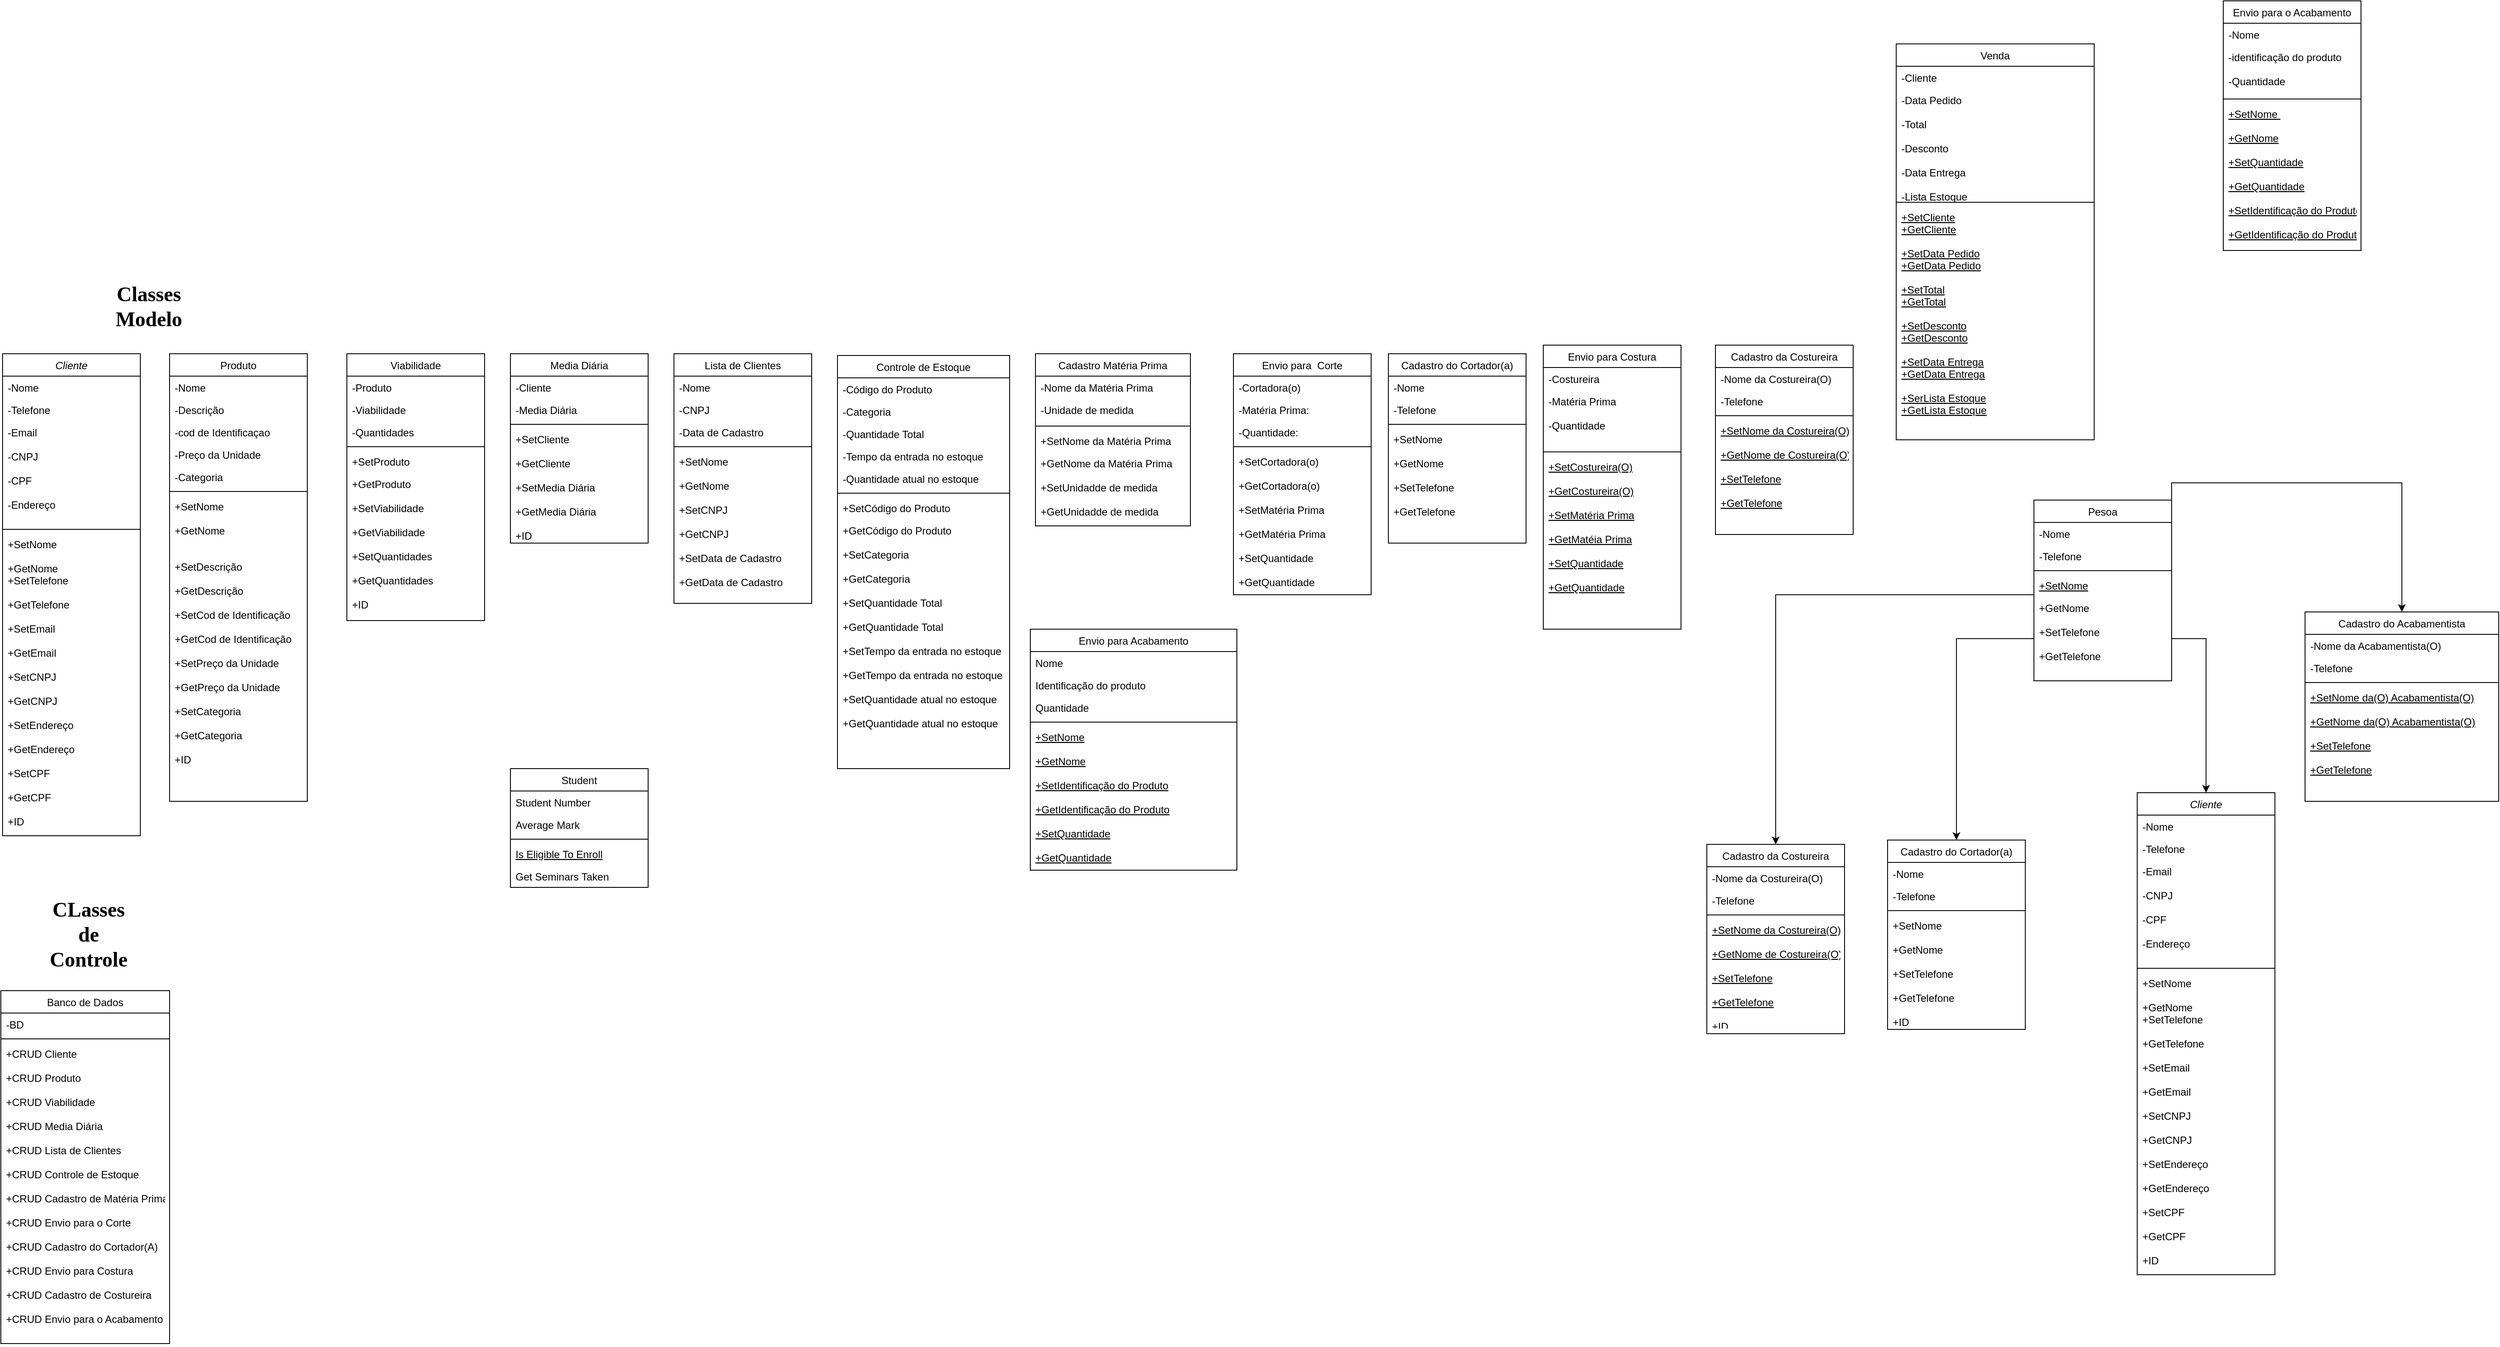 <mxfile version="24.7.3" type="device">
  <diagram id="C5RBs43oDa-KdzZeNtuy" name="Page-1">
    <mxGraphModel dx="1687" dy="2089" grid="1" gridSize="10" guides="1" tooltips="1" connect="1" arrows="1" fold="1" page="1" pageScale="1" pageWidth="827" pageHeight="1169" math="0" shadow="0">
      <root>
        <mxCell id="WIyWlLk6GJQsqaUBKTNV-0" />
        <mxCell id="WIyWlLk6GJQsqaUBKTNV-1" parent="WIyWlLk6GJQsqaUBKTNV-0" />
        <mxCell id="zkfFHV4jXpPFQw0GAbJ--0" value="Cliente" style="swimlane;fontStyle=2;align=center;verticalAlign=top;childLayout=stackLayout;horizontal=1;startSize=26;horizontalStack=0;resizeParent=1;resizeLast=0;collapsible=1;marginBottom=0;rounded=0;shadow=0;strokeWidth=1;" parent="WIyWlLk6GJQsqaUBKTNV-1" vertex="1">
          <mxGeometry x="220" y="120" width="160" height="560" as="geometry">
            <mxRectangle x="230" y="140" width="160" height="26" as="alternateBounds" />
          </mxGeometry>
        </mxCell>
        <mxCell id="zkfFHV4jXpPFQw0GAbJ--1" value="-Nome" style="text;align=left;verticalAlign=top;spacingLeft=4;spacingRight=4;overflow=hidden;rotatable=0;points=[[0,0.5],[1,0.5]];portConstraint=eastwest;" parent="zkfFHV4jXpPFQw0GAbJ--0" vertex="1">
          <mxGeometry y="26" width="160" height="26" as="geometry" />
        </mxCell>
        <mxCell id="zkfFHV4jXpPFQw0GAbJ--2" value="-Telefone" style="text;align=left;verticalAlign=top;spacingLeft=4;spacingRight=4;overflow=hidden;rotatable=0;points=[[0,0.5],[1,0.5]];portConstraint=eastwest;rounded=0;shadow=0;html=0;" parent="zkfFHV4jXpPFQw0GAbJ--0" vertex="1">
          <mxGeometry y="52" width="160" height="26" as="geometry" />
        </mxCell>
        <mxCell id="zkfFHV4jXpPFQw0GAbJ--3" value="-Email&#xa;&#xa;-CNPJ&#xa;&#xa;-CPF&#xa;&#xa;-Endereço&#xa;&#xa;" style="text;align=left;verticalAlign=top;spacingLeft=4;spacingRight=4;overflow=hidden;rotatable=0;points=[[0,0.5],[1,0.5]];portConstraint=eastwest;rounded=0;shadow=0;html=0;" parent="zkfFHV4jXpPFQw0GAbJ--0" vertex="1">
          <mxGeometry y="78" width="160" height="122" as="geometry" />
        </mxCell>
        <mxCell id="zkfFHV4jXpPFQw0GAbJ--4" value="" style="line;html=1;strokeWidth=1;align=left;verticalAlign=middle;spacingTop=-1;spacingLeft=3;spacingRight=3;rotatable=0;labelPosition=right;points=[];portConstraint=eastwest;" parent="zkfFHV4jXpPFQw0GAbJ--0" vertex="1">
          <mxGeometry y="200" width="160" height="8" as="geometry" />
        </mxCell>
        <mxCell id="zkfFHV4jXpPFQw0GAbJ--5" value="+SetNome&#xa;&#xa;+GetNome&#xa;+SetTelefone&#xa;&#xa;+GetTelefone&#xa;&#xa;+SetEmail&#xa;&#xa;+GetEmail&#xa;&#xa;+SetCNPJ&#xa;&#xa;+GetCNPJ&#xa;&#xa;+SetEndereço&#xa;&#xa;+GetEndereço&#xa;&#xa;+SetCPF&#xa;&#xa;+GetCPF&#xa;&#xa;+ID&#xa;&#xa;&#xa;&#xa;&#xa;&#xa;" style="text;align=left;verticalAlign=top;spacingLeft=4;spacingRight=4;overflow=hidden;rotatable=0;points=[[0,0.5],[1,0.5]];portConstraint=eastwest;" parent="zkfFHV4jXpPFQw0GAbJ--0" vertex="1">
          <mxGeometry y="208" width="160" height="352" as="geometry" />
        </mxCell>
        <mxCell id="zkfFHV4jXpPFQw0GAbJ--6" value="Venda" style="swimlane;fontStyle=0;align=center;verticalAlign=top;childLayout=stackLayout;horizontal=1;startSize=26;horizontalStack=0;resizeParent=1;resizeLast=0;collapsible=1;marginBottom=0;rounded=0;shadow=0;strokeWidth=1;" parent="WIyWlLk6GJQsqaUBKTNV-1" vertex="1">
          <mxGeometry x="2420" y="-240" width="230" height="460" as="geometry">
            <mxRectangle x="130" y="380" width="160" height="26" as="alternateBounds" />
          </mxGeometry>
        </mxCell>
        <mxCell id="zkfFHV4jXpPFQw0GAbJ--7" value="-Cliente" style="text;align=left;verticalAlign=top;spacingLeft=4;spacingRight=4;overflow=hidden;rotatable=0;points=[[0,0.5],[1,0.5]];portConstraint=eastwest;" parent="zkfFHV4jXpPFQw0GAbJ--6" vertex="1">
          <mxGeometry y="26" width="230" height="26" as="geometry" />
        </mxCell>
        <mxCell id="zkfFHV4jXpPFQw0GAbJ--8" value="-Data Pedido&#xa;&#xa;-Total&#xa;&#xa;-Desconto&#xa;&#xa;-Data Entrega &#xa;&#xa;-Lista Estoque" style="text;align=left;verticalAlign=top;spacingLeft=4;spacingRight=4;overflow=hidden;rotatable=0;points=[[0,0.5],[1,0.5]];portConstraint=eastwest;rounded=0;shadow=0;html=0;" parent="zkfFHV4jXpPFQw0GAbJ--6" vertex="1">
          <mxGeometry y="52" width="230" height="128" as="geometry" />
        </mxCell>
        <mxCell id="zkfFHV4jXpPFQw0GAbJ--9" value="" style="line;html=1;strokeWidth=1;align=left;verticalAlign=middle;spacingTop=-1;spacingLeft=3;spacingRight=3;rotatable=0;labelPosition=right;points=[];portConstraint=eastwest;" parent="zkfFHV4jXpPFQw0GAbJ--6" vertex="1">
          <mxGeometry y="180" width="230" height="8" as="geometry" />
        </mxCell>
        <mxCell id="zkfFHV4jXpPFQw0GAbJ--10" value="+SetCliente&#xa;+GetCliente&#xa;&#xa;+SetData Pedido&#xa;+GetData Pedido&#xa;&#xa;+SetTotal&#xa;+GetTotal&#xa;&#xa;+SetDesconto&#xa;+GetDesconto&#xa;&#xa;+SetData Entrega&#xa;+GetData Entrega&#xa;&#xa;+SerLista Estoque&#xa;+GetLista Estoque&#xa;" style="text;align=left;verticalAlign=top;spacingLeft=4;spacingRight=4;overflow=hidden;rotatable=0;points=[[0,0.5],[1,0.5]];portConstraint=eastwest;fontStyle=4" parent="zkfFHV4jXpPFQw0GAbJ--6" vertex="1">
          <mxGeometry y="188" width="230" height="272" as="geometry" />
        </mxCell>
        <mxCell id="zkfFHV4jXpPFQw0GAbJ--17" value="Produto" style="swimlane;fontStyle=0;align=center;verticalAlign=top;childLayout=stackLayout;horizontal=1;startSize=26;horizontalStack=0;resizeParent=1;resizeLast=0;collapsible=1;marginBottom=0;rounded=0;shadow=0;strokeWidth=1;" parent="WIyWlLk6GJQsqaUBKTNV-1" vertex="1">
          <mxGeometry x="414" y="120" width="160" height="520" as="geometry">
            <mxRectangle x="550" y="140" width="160" height="26" as="alternateBounds" />
          </mxGeometry>
        </mxCell>
        <mxCell id="zkfFHV4jXpPFQw0GAbJ--18" value="-Nome" style="text;align=left;verticalAlign=top;spacingLeft=4;spacingRight=4;overflow=hidden;rotatable=0;points=[[0,0.5],[1,0.5]];portConstraint=eastwest;" parent="zkfFHV4jXpPFQw0GAbJ--17" vertex="1">
          <mxGeometry y="26" width="160" height="26" as="geometry" />
        </mxCell>
        <mxCell id="zkfFHV4jXpPFQw0GAbJ--19" value="-Descrição" style="text;align=left;verticalAlign=top;spacingLeft=4;spacingRight=4;overflow=hidden;rotatable=0;points=[[0,0.5],[1,0.5]];portConstraint=eastwest;rounded=0;shadow=0;html=0;" parent="zkfFHV4jXpPFQw0GAbJ--17" vertex="1">
          <mxGeometry y="52" width="160" height="26" as="geometry" />
        </mxCell>
        <mxCell id="zkfFHV4jXpPFQw0GAbJ--20" value="-cod de Identificaçao" style="text;align=left;verticalAlign=top;spacingLeft=4;spacingRight=4;overflow=hidden;rotatable=0;points=[[0,0.5],[1,0.5]];portConstraint=eastwest;rounded=0;shadow=0;html=0;" parent="zkfFHV4jXpPFQw0GAbJ--17" vertex="1">
          <mxGeometry y="78" width="160" height="26" as="geometry" />
        </mxCell>
        <mxCell id="zkfFHV4jXpPFQw0GAbJ--21" value="-Preço da Unidade" style="text;align=left;verticalAlign=top;spacingLeft=4;spacingRight=4;overflow=hidden;rotatable=0;points=[[0,0.5],[1,0.5]];portConstraint=eastwest;rounded=0;shadow=0;html=0;" parent="zkfFHV4jXpPFQw0GAbJ--17" vertex="1">
          <mxGeometry y="104" width="160" height="26" as="geometry" />
        </mxCell>
        <mxCell id="zkfFHV4jXpPFQw0GAbJ--22" value="-Categoria" style="text;align=left;verticalAlign=top;spacingLeft=4;spacingRight=4;overflow=hidden;rotatable=0;points=[[0,0.5],[1,0.5]];portConstraint=eastwest;rounded=0;shadow=0;html=0;" parent="zkfFHV4jXpPFQw0GAbJ--17" vertex="1">
          <mxGeometry y="130" width="160" height="26" as="geometry" />
        </mxCell>
        <mxCell id="zkfFHV4jXpPFQw0GAbJ--23" value="" style="line;html=1;strokeWidth=1;align=left;verticalAlign=middle;spacingTop=-1;spacingLeft=3;spacingRight=3;rotatable=0;labelPosition=right;points=[];portConstraint=eastwest;" parent="zkfFHV4jXpPFQw0GAbJ--17" vertex="1">
          <mxGeometry y="156" width="160" height="8" as="geometry" />
        </mxCell>
        <mxCell id="zkfFHV4jXpPFQw0GAbJ--24" value="+SetNome&#xa;&#xa;+GetNome&#xa;&#xa;&#xa;+SetDescrição&#xa;&#xa;+GetDescrição&#xa;&#xa;+SetCod de Identificação&#xa;&#xa;+GetCod de Identificação&#xa;&#xa;+SetPreço da Unidade&#xa;&#xa;+GetPreço da Unidade&#xa;&#xa;+SetCategoria&#xa;&#xa;+GetCategoria&#xa;&#xa;+ID" style="text;align=left;verticalAlign=top;spacingLeft=4;spacingRight=4;overflow=hidden;rotatable=0;points=[[0,0.5],[1,0.5]];portConstraint=eastwest;" parent="zkfFHV4jXpPFQw0GAbJ--17" vertex="1">
          <mxGeometry y="164" width="160" height="356" as="geometry" />
        </mxCell>
        <mxCell id="asrp8kJzujOav0ptzsXe-0" value="Viabilidade" style="swimlane;fontStyle=0;align=center;verticalAlign=top;childLayout=stackLayout;horizontal=1;startSize=26;horizontalStack=0;resizeParent=1;resizeLast=0;collapsible=1;marginBottom=0;rounded=0;shadow=0;strokeWidth=1;" parent="WIyWlLk6GJQsqaUBKTNV-1" vertex="1">
          <mxGeometry x="620" y="120" width="160" height="310" as="geometry">
            <mxRectangle x="550" y="140" width="160" height="26" as="alternateBounds" />
          </mxGeometry>
        </mxCell>
        <mxCell id="asrp8kJzujOav0ptzsXe-1" value="-Produto" style="text;align=left;verticalAlign=top;spacingLeft=4;spacingRight=4;overflow=hidden;rotatable=0;points=[[0,0.5],[1,0.5]];portConstraint=eastwest;" parent="asrp8kJzujOav0ptzsXe-0" vertex="1">
          <mxGeometry y="26" width="160" height="26" as="geometry" />
        </mxCell>
        <mxCell id="asrp8kJzujOav0ptzsXe-2" value="-Viabilidade" style="text;align=left;verticalAlign=top;spacingLeft=4;spacingRight=4;overflow=hidden;rotatable=0;points=[[0,0.5],[1,0.5]];portConstraint=eastwest;rounded=0;shadow=0;html=0;" parent="asrp8kJzujOav0ptzsXe-0" vertex="1">
          <mxGeometry y="52" width="160" height="26" as="geometry" />
        </mxCell>
        <mxCell id="asrp8kJzujOav0ptzsXe-3" value="-Quantidades" style="text;align=left;verticalAlign=top;spacingLeft=4;spacingRight=4;overflow=hidden;rotatable=0;points=[[0,0.5],[1,0.5]];portConstraint=eastwest;rounded=0;shadow=0;html=0;" parent="asrp8kJzujOav0ptzsXe-0" vertex="1">
          <mxGeometry y="78" width="160" height="26" as="geometry" />
        </mxCell>
        <mxCell id="asrp8kJzujOav0ptzsXe-6" value="" style="line;html=1;strokeWidth=1;align=left;verticalAlign=middle;spacingTop=-1;spacingLeft=3;spacingRight=3;rotatable=0;labelPosition=right;points=[];portConstraint=eastwest;" parent="asrp8kJzujOav0ptzsXe-0" vertex="1">
          <mxGeometry y="104" width="160" height="8" as="geometry" />
        </mxCell>
        <mxCell id="asrp8kJzujOav0ptzsXe-7" value="+SetProduto" style="text;align=left;verticalAlign=top;spacingLeft=4;spacingRight=4;overflow=hidden;rotatable=0;points=[[0,0.5],[1,0.5]];portConstraint=eastwest;" parent="asrp8kJzujOav0ptzsXe-0" vertex="1">
          <mxGeometry y="112" width="160" height="26" as="geometry" />
        </mxCell>
        <mxCell id="asrp8kJzujOav0ptzsXe-8" value="+GetProduto&#xa;&#xa;+SetViabilidade&#xa;&#xa;+GetViabilidade&#xa;&#xa;+SetQuantidades&#xa;&#xa;+GetQuantidades&#xa;&#xa;+ID" style="text;align=left;verticalAlign=top;spacingLeft=4;spacingRight=4;overflow=hidden;rotatable=0;points=[[0,0.5],[1,0.5]];portConstraint=eastwest;" parent="asrp8kJzujOav0ptzsXe-0" vertex="1">
          <mxGeometry y="138" width="160" height="162" as="geometry" />
        </mxCell>
        <mxCell id="asrp8kJzujOav0ptzsXe-9" value="&lt;b&gt;&lt;font style=&quot;font-size: 24px;&quot; face=&quot;Georgia&quot;&gt;Classes Modelo&lt;/font&gt;&lt;/b&gt;" style="text;html=1;align=center;verticalAlign=middle;whiteSpace=wrap;rounded=0;" parent="WIyWlLk6GJQsqaUBKTNV-1" vertex="1">
          <mxGeometry x="360" y="50" width="60" height="30" as="geometry" />
        </mxCell>
        <mxCell id="asrp8kJzujOav0ptzsXe-10" value="Media Diária" style="swimlane;fontStyle=0;align=center;verticalAlign=top;childLayout=stackLayout;horizontal=1;startSize=26;horizontalStack=0;resizeParent=1;resizeLast=0;collapsible=1;marginBottom=0;rounded=0;shadow=0;strokeWidth=1;" parent="WIyWlLk6GJQsqaUBKTNV-1" vertex="1">
          <mxGeometry x="810" y="120" width="160" height="220" as="geometry">
            <mxRectangle x="550" y="140" width="160" height="26" as="alternateBounds" />
          </mxGeometry>
        </mxCell>
        <mxCell id="asrp8kJzujOav0ptzsXe-11" value="-Cliente" style="text;align=left;verticalAlign=top;spacingLeft=4;spacingRight=4;overflow=hidden;rotatable=0;points=[[0,0.5],[1,0.5]];portConstraint=eastwest;" parent="asrp8kJzujOav0ptzsXe-10" vertex="1">
          <mxGeometry y="26" width="160" height="26" as="geometry" />
        </mxCell>
        <mxCell id="asrp8kJzujOav0ptzsXe-12" value="-Media Diária" style="text;align=left;verticalAlign=top;spacingLeft=4;spacingRight=4;overflow=hidden;rotatable=0;points=[[0,0.5],[1,0.5]];portConstraint=eastwest;rounded=0;shadow=0;html=0;" parent="asrp8kJzujOav0ptzsXe-10" vertex="1">
          <mxGeometry y="52" width="160" height="26" as="geometry" />
        </mxCell>
        <mxCell id="asrp8kJzujOav0ptzsXe-16" value="" style="line;html=1;strokeWidth=1;align=left;verticalAlign=middle;spacingTop=-1;spacingLeft=3;spacingRight=3;rotatable=0;labelPosition=right;points=[];portConstraint=eastwest;" parent="asrp8kJzujOav0ptzsXe-10" vertex="1">
          <mxGeometry y="78" width="160" height="8" as="geometry" />
        </mxCell>
        <mxCell id="asrp8kJzujOav0ptzsXe-17" value="+SetCliente&#xa;&#xa;+GetCliente&#xa;&#xa;+SetMedia Diária&#xa;&#xa;+GetMedia Diária&#xa;&#xa;+ID&#xa;&#xa;&#xa;&#xa;&#xa;" style="text;align=left;verticalAlign=top;spacingLeft=4;spacingRight=4;overflow=hidden;rotatable=0;points=[[0,0.5],[1,0.5]];portConstraint=eastwest;" parent="asrp8kJzujOav0ptzsXe-10" vertex="1">
          <mxGeometry y="86" width="160" height="134" as="geometry" />
        </mxCell>
        <mxCell id="asrp8kJzujOav0ptzsXe-19" value="Lista de Clientes" style="swimlane;fontStyle=0;align=center;verticalAlign=top;childLayout=stackLayout;horizontal=1;startSize=26;horizontalStack=0;resizeParent=1;resizeLast=0;collapsible=1;marginBottom=0;rounded=0;shadow=0;strokeWidth=1;" parent="WIyWlLk6GJQsqaUBKTNV-1" vertex="1">
          <mxGeometry x="1000" y="120" width="160" height="290" as="geometry">
            <mxRectangle x="550" y="140" width="160" height="26" as="alternateBounds" />
          </mxGeometry>
        </mxCell>
        <mxCell id="asrp8kJzujOav0ptzsXe-20" value="-Nome" style="text;align=left;verticalAlign=top;spacingLeft=4;spacingRight=4;overflow=hidden;rotatable=0;points=[[0,0.5],[1,0.5]];portConstraint=eastwest;" parent="asrp8kJzujOav0ptzsXe-19" vertex="1">
          <mxGeometry y="26" width="160" height="26" as="geometry" />
        </mxCell>
        <mxCell id="asrp8kJzujOav0ptzsXe-21" value="-CNPJ" style="text;align=left;verticalAlign=top;spacingLeft=4;spacingRight=4;overflow=hidden;rotatable=0;points=[[0,0.5],[1,0.5]];portConstraint=eastwest;rounded=0;shadow=0;html=0;" parent="asrp8kJzujOav0ptzsXe-19" vertex="1">
          <mxGeometry y="52" width="160" height="26" as="geometry" />
        </mxCell>
        <mxCell id="asrp8kJzujOav0ptzsXe-23" value="-Data de Cadastro" style="text;align=left;verticalAlign=top;spacingLeft=4;spacingRight=4;overflow=hidden;rotatable=0;points=[[0,0.5],[1,0.5]];portConstraint=eastwest;rounded=0;shadow=0;html=0;" parent="asrp8kJzujOav0ptzsXe-19" vertex="1">
          <mxGeometry y="78" width="160" height="26" as="geometry" />
        </mxCell>
        <mxCell id="asrp8kJzujOav0ptzsXe-25" value="" style="line;html=1;strokeWidth=1;align=left;verticalAlign=middle;spacingTop=-1;spacingLeft=3;spacingRight=3;rotatable=0;labelPosition=right;points=[];portConstraint=eastwest;" parent="asrp8kJzujOav0ptzsXe-19" vertex="1">
          <mxGeometry y="104" width="160" height="8" as="geometry" />
        </mxCell>
        <mxCell id="asrp8kJzujOav0ptzsXe-27" value="+SetNome&#xa;&#xa;+GetNome&#xa;&#xa;+SetCNPJ&#xa;&#xa;+GetCNPJ&#xa;&#xa;+SetData de Cadastro&#xa;&#xa;+GetData de Cadastro&#xa;&#xa;&#xa;" style="text;align=left;verticalAlign=top;spacingLeft=4;spacingRight=4;overflow=hidden;rotatable=0;points=[[0,0.5],[1,0.5]];portConstraint=eastwest;" parent="asrp8kJzujOav0ptzsXe-19" vertex="1">
          <mxGeometry y="112" width="160" height="178" as="geometry" />
        </mxCell>
        <mxCell id="asrp8kJzujOav0ptzsXe-28" value="Controle de Estoque" style="swimlane;fontStyle=0;align=center;verticalAlign=top;childLayout=stackLayout;horizontal=1;startSize=26;horizontalStack=0;resizeParent=1;resizeLast=0;collapsible=1;marginBottom=0;rounded=0;shadow=0;strokeWidth=1;" parent="WIyWlLk6GJQsqaUBKTNV-1" vertex="1">
          <mxGeometry x="1190" y="122" width="200" height="480" as="geometry">
            <mxRectangle x="550" y="140" width="160" height="26" as="alternateBounds" />
          </mxGeometry>
        </mxCell>
        <mxCell id="asrp8kJzujOav0ptzsXe-29" value="-Código do Produto" style="text;align=left;verticalAlign=top;spacingLeft=4;spacingRight=4;overflow=hidden;rotatable=0;points=[[0,0.5],[1,0.5]];portConstraint=eastwest;" parent="asrp8kJzujOav0ptzsXe-28" vertex="1">
          <mxGeometry y="26" width="200" height="26" as="geometry" />
        </mxCell>
        <mxCell id="asrp8kJzujOav0ptzsXe-30" value="-Categoria" style="text;align=left;verticalAlign=top;spacingLeft=4;spacingRight=4;overflow=hidden;rotatable=0;points=[[0,0.5],[1,0.5]];portConstraint=eastwest;rounded=0;shadow=0;html=0;" parent="asrp8kJzujOav0ptzsXe-28" vertex="1">
          <mxGeometry y="52" width="200" height="26" as="geometry" />
        </mxCell>
        <mxCell id="asrp8kJzujOav0ptzsXe-31" value="-Quantidade Total" style="text;align=left;verticalAlign=top;spacingLeft=4;spacingRight=4;overflow=hidden;rotatable=0;points=[[0,0.5],[1,0.5]];portConstraint=eastwest;rounded=0;shadow=0;html=0;" parent="asrp8kJzujOav0ptzsXe-28" vertex="1">
          <mxGeometry y="78" width="200" height="26" as="geometry" />
        </mxCell>
        <mxCell id="asrp8kJzujOav0ptzsXe-32" value="-Tempo da entrada no estoque" style="text;align=left;verticalAlign=top;spacingLeft=4;spacingRight=4;overflow=hidden;rotatable=0;points=[[0,0.5],[1,0.5]];portConstraint=eastwest;rounded=0;shadow=0;html=0;" parent="asrp8kJzujOav0ptzsXe-28" vertex="1">
          <mxGeometry y="104" width="200" height="26" as="geometry" />
        </mxCell>
        <mxCell id="asrp8kJzujOav0ptzsXe-33" value="-Quantidade atual no estoque" style="text;align=left;verticalAlign=top;spacingLeft=4;spacingRight=4;overflow=hidden;rotatable=0;points=[[0,0.5],[1,0.5]];portConstraint=eastwest;rounded=0;shadow=0;html=0;" parent="asrp8kJzujOav0ptzsXe-28" vertex="1">
          <mxGeometry y="130" width="200" height="26" as="geometry" />
        </mxCell>
        <mxCell id="asrp8kJzujOav0ptzsXe-34" value="" style="line;html=1;strokeWidth=1;align=left;verticalAlign=middle;spacingTop=-1;spacingLeft=3;spacingRight=3;rotatable=0;labelPosition=right;points=[];portConstraint=eastwest;" parent="asrp8kJzujOav0ptzsXe-28" vertex="1">
          <mxGeometry y="156" width="200" height="8" as="geometry" />
        </mxCell>
        <mxCell id="asrp8kJzujOav0ptzsXe-35" value="+SetCódigo do Produto" style="text;align=left;verticalAlign=top;spacingLeft=4;spacingRight=4;overflow=hidden;rotatable=0;points=[[0,0.5],[1,0.5]];portConstraint=eastwest;" parent="asrp8kJzujOav0ptzsXe-28" vertex="1">
          <mxGeometry y="164" width="200" height="26" as="geometry" />
        </mxCell>
        <mxCell id="asrp8kJzujOav0ptzsXe-36" value="+GetCódigo do Produto&#xa;&#xa;+SetCategoria&#xa;&#xa;+GetCategoria&#xa;&#xa;+SetQuantidade Total&#xa;&#xa;+GetQuantidade Total&#xa;&#xa;+SetTempo da entrada no estoque&#xa;&#xa;+GetTempo da entrada no estoque&#xa;&#xa;+SetQuantidade atual no estoque&#xa;&#xa;+GetQuantidade atual no estoque&#xa;" style="text;align=left;verticalAlign=top;spacingLeft=4;spacingRight=4;overflow=hidden;rotatable=0;points=[[0,0.5],[1,0.5]];portConstraint=eastwest;" parent="asrp8kJzujOav0ptzsXe-28" vertex="1">
          <mxGeometry y="190" width="200" height="290" as="geometry" />
        </mxCell>
        <mxCell id="asrp8kJzujOav0ptzsXe-37" value="Cadastro Matéria Prima" style="swimlane;fontStyle=0;align=center;verticalAlign=top;childLayout=stackLayout;horizontal=1;startSize=26;horizontalStack=0;resizeParent=1;resizeLast=0;collapsible=1;marginBottom=0;rounded=0;shadow=0;strokeWidth=1;" parent="WIyWlLk6GJQsqaUBKTNV-1" vertex="1">
          <mxGeometry x="1420" y="120" width="180" height="200" as="geometry">
            <mxRectangle x="550" y="140" width="160" height="26" as="alternateBounds" />
          </mxGeometry>
        </mxCell>
        <mxCell id="asrp8kJzujOav0ptzsXe-38" value="-Nome da Matéria Prima" style="text;align=left;verticalAlign=top;spacingLeft=4;spacingRight=4;overflow=hidden;rotatable=0;points=[[0,0.5],[1,0.5]];portConstraint=eastwest;" parent="asrp8kJzujOav0ptzsXe-37" vertex="1">
          <mxGeometry y="26" width="180" height="26" as="geometry" />
        </mxCell>
        <mxCell id="asrp8kJzujOav0ptzsXe-39" value="-Unidade de medida" style="text;align=left;verticalAlign=top;spacingLeft=4;spacingRight=4;overflow=hidden;rotatable=0;points=[[0,0.5],[1,0.5]];portConstraint=eastwest;rounded=0;shadow=0;html=0;" parent="asrp8kJzujOav0ptzsXe-37" vertex="1">
          <mxGeometry y="52" width="180" height="28" as="geometry" />
        </mxCell>
        <mxCell id="asrp8kJzujOav0ptzsXe-43" value="" style="line;html=1;strokeWidth=1;align=left;verticalAlign=middle;spacingTop=-1;spacingLeft=3;spacingRight=3;rotatable=0;labelPosition=right;points=[];portConstraint=eastwest;" parent="asrp8kJzujOav0ptzsXe-37" vertex="1">
          <mxGeometry y="80" width="180" height="8" as="geometry" />
        </mxCell>
        <mxCell id="asrp8kJzujOav0ptzsXe-44" value="+SetNome da Matéria Prima" style="text;align=left;verticalAlign=top;spacingLeft=4;spacingRight=4;overflow=hidden;rotatable=0;points=[[0,0.5],[1,0.5]];portConstraint=eastwest;" parent="asrp8kJzujOav0ptzsXe-37" vertex="1">
          <mxGeometry y="88" width="180" height="26" as="geometry" />
        </mxCell>
        <mxCell id="asrp8kJzujOav0ptzsXe-45" value="+GetNome da Matéria Prima&#xa;&#xa;+SetUnidadde de medida&#xa;&#xa;+GetUnidadde de medida&#xa;" style="text;align=left;verticalAlign=top;spacingLeft=4;spacingRight=4;overflow=hidden;rotatable=0;points=[[0,0.5],[1,0.5]];portConstraint=eastwest;" parent="asrp8kJzujOav0ptzsXe-37" vertex="1">
          <mxGeometry y="114" width="180" height="86" as="geometry" />
        </mxCell>
        <mxCell id="asrp8kJzujOav0ptzsXe-48" value="Envio para  Corte" style="swimlane;fontStyle=0;align=center;verticalAlign=top;childLayout=stackLayout;horizontal=1;startSize=26;horizontalStack=0;resizeParent=1;resizeLast=0;collapsible=1;marginBottom=0;rounded=0;shadow=0;strokeWidth=1;" parent="WIyWlLk6GJQsqaUBKTNV-1" vertex="1">
          <mxGeometry x="1650" y="120" width="160" height="280" as="geometry">
            <mxRectangle x="550" y="140" width="160" height="26" as="alternateBounds" />
          </mxGeometry>
        </mxCell>
        <mxCell id="asrp8kJzujOav0ptzsXe-49" value="-Cortadora(o)" style="text;align=left;verticalAlign=top;spacingLeft=4;spacingRight=4;overflow=hidden;rotatable=0;points=[[0,0.5],[1,0.5]];portConstraint=eastwest;" parent="asrp8kJzujOav0ptzsXe-48" vertex="1">
          <mxGeometry y="26" width="160" height="26" as="geometry" />
        </mxCell>
        <mxCell id="asrp8kJzujOav0ptzsXe-50" value="-Matéria Prima:" style="text;align=left;verticalAlign=top;spacingLeft=4;spacingRight=4;overflow=hidden;rotatable=0;points=[[0,0.5],[1,0.5]];portConstraint=eastwest;rounded=0;shadow=0;html=0;" parent="asrp8kJzujOav0ptzsXe-48" vertex="1">
          <mxGeometry y="52" width="160" height="26" as="geometry" />
        </mxCell>
        <mxCell id="asrp8kJzujOav0ptzsXe-51" value="-Quantidade:" style="text;align=left;verticalAlign=top;spacingLeft=4;spacingRight=4;overflow=hidden;rotatable=0;points=[[0,0.5],[1,0.5]];portConstraint=eastwest;rounded=0;shadow=0;html=0;" parent="asrp8kJzujOav0ptzsXe-48" vertex="1">
          <mxGeometry y="78" width="160" height="26" as="geometry" />
        </mxCell>
        <mxCell id="asrp8kJzujOav0ptzsXe-54" value="" style="line;html=1;strokeWidth=1;align=left;verticalAlign=middle;spacingTop=-1;spacingLeft=3;spacingRight=3;rotatable=0;labelPosition=right;points=[];portConstraint=eastwest;" parent="asrp8kJzujOav0ptzsXe-48" vertex="1">
          <mxGeometry y="104" width="160" height="8" as="geometry" />
        </mxCell>
        <mxCell id="asrp8kJzujOav0ptzsXe-55" value="+SetCortadora(o)&#xa;&#xa;+GetCortadora(o)&#xa;&#xa;+SetMatéria Prima&#xa;&#xa;+GetMatéria Prima&#xa;&#xa;+SetQuantidade&#xa;&#xa;+GetQuantidade&#xa;" style="text;align=left;verticalAlign=top;spacingLeft=4;spacingRight=4;overflow=hidden;rotatable=0;points=[[0,0.5],[1,0.5]];portConstraint=eastwest;" parent="asrp8kJzujOav0ptzsXe-48" vertex="1">
          <mxGeometry y="112" width="160" height="168" as="geometry" />
        </mxCell>
        <mxCell id="asrp8kJzujOav0ptzsXe-57" value="Cadastro do Cortador(a)" style="swimlane;fontStyle=0;align=center;verticalAlign=top;childLayout=stackLayout;horizontal=1;startSize=26;horizontalStack=0;resizeParent=1;resizeLast=0;collapsible=1;marginBottom=0;rounded=0;shadow=0;strokeWidth=1;" parent="WIyWlLk6GJQsqaUBKTNV-1" vertex="1">
          <mxGeometry x="1830" y="120" width="160" height="220" as="geometry">
            <mxRectangle x="550" y="140" width="160" height="26" as="alternateBounds" />
          </mxGeometry>
        </mxCell>
        <mxCell id="asrp8kJzujOav0ptzsXe-58" value="-Nome" style="text;align=left;verticalAlign=top;spacingLeft=4;spacingRight=4;overflow=hidden;rotatable=0;points=[[0,0.5],[1,0.5]];portConstraint=eastwest;" parent="asrp8kJzujOav0ptzsXe-57" vertex="1">
          <mxGeometry y="26" width="160" height="26" as="geometry" />
        </mxCell>
        <mxCell id="asrp8kJzujOav0ptzsXe-59" value="-Telefone" style="text;align=left;verticalAlign=top;spacingLeft=4;spacingRight=4;overflow=hidden;rotatable=0;points=[[0,0.5],[1,0.5]];portConstraint=eastwest;rounded=0;shadow=0;html=0;" parent="asrp8kJzujOav0ptzsXe-57" vertex="1">
          <mxGeometry y="52" width="160" height="26" as="geometry" />
        </mxCell>
        <mxCell id="asrp8kJzujOav0ptzsXe-63" value="" style="line;html=1;strokeWidth=1;align=left;verticalAlign=middle;spacingTop=-1;spacingLeft=3;spacingRight=3;rotatable=0;labelPosition=right;points=[];portConstraint=eastwest;" parent="asrp8kJzujOav0ptzsXe-57" vertex="1">
          <mxGeometry y="78" width="160" height="8" as="geometry" />
        </mxCell>
        <mxCell id="asrp8kJzujOav0ptzsXe-64" value="+SetNome&#xa;&#xa;+GetNome&#xa;&#xa;+SetTelefone&#xa;&#xa;+GetTelefone" style="text;align=left;verticalAlign=top;spacingLeft=4;spacingRight=4;overflow=hidden;rotatable=0;points=[[0,0.5],[1,0.5]];portConstraint=eastwest;" parent="asrp8kJzujOav0ptzsXe-57" vertex="1">
          <mxGeometry y="86" width="160" height="134" as="geometry" />
        </mxCell>
        <mxCell id="asrp8kJzujOav0ptzsXe-66" value="Cadastro da Costureira" style="swimlane;fontStyle=0;align=center;verticalAlign=top;childLayout=stackLayout;horizontal=1;startSize=26;horizontalStack=0;resizeParent=1;resizeLast=0;collapsible=1;marginBottom=0;rounded=0;shadow=0;strokeWidth=1;" parent="WIyWlLk6GJQsqaUBKTNV-1" vertex="1">
          <mxGeometry x="2210" y="110" width="160" height="220" as="geometry">
            <mxRectangle x="130" y="380" width="160" height="26" as="alternateBounds" />
          </mxGeometry>
        </mxCell>
        <mxCell id="asrp8kJzujOav0ptzsXe-67" value="-Nome da Costureira(O)" style="text;align=left;verticalAlign=top;spacingLeft=4;spacingRight=4;overflow=hidden;rotatable=0;points=[[0,0.5],[1,0.5]];portConstraint=eastwest;" parent="asrp8kJzujOav0ptzsXe-66" vertex="1">
          <mxGeometry y="26" width="160" height="26" as="geometry" />
        </mxCell>
        <mxCell id="asrp8kJzujOav0ptzsXe-68" value="-Telefone" style="text;align=left;verticalAlign=top;spacingLeft=4;spacingRight=4;overflow=hidden;rotatable=0;points=[[0,0.5],[1,0.5]];portConstraint=eastwest;rounded=0;shadow=0;html=0;" parent="asrp8kJzujOav0ptzsXe-66" vertex="1">
          <mxGeometry y="52" width="160" height="26" as="geometry" />
        </mxCell>
        <mxCell id="asrp8kJzujOav0ptzsXe-69" value="" style="line;html=1;strokeWidth=1;align=left;verticalAlign=middle;spacingTop=-1;spacingLeft=3;spacingRight=3;rotatable=0;labelPosition=right;points=[];portConstraint=eastwest;" parent="asrp8kJzujOav0ptzsXe-66" vertex="1">
          <mxGeometry y="78" width="160" height="8" as="geometry" />
        </mxCell>
        <mxCell id="asrp8kJzujOav0ptzsXe-70" value="+SetNome da Costureira(O)&#xa;&#xa;+GetNome de Costureira(O)&#xa;&#xa;+SetTelefone&#xa;&#xa;+GetTelefone" style="text;align=left;verticalAlign=top;spacingLeft=4;spacingRight=4;overflow=hidden;rotatable=0;points=[[0,0.5],[1,0.5]];portConstraint=eastwest;fontStyle=4" parent="asrp8kJzujOav0ptzsXe-66" vertex="1">
          <mxGeometry y="86" width="160" height="124" as="geometry" />
        </mxCell>
        <mxCell id="asrp8kJzujOav0ptzsXe-72" value="Envio para Costura" style="swimlane;fontStyle=0;align=center;verticalAlign=top;childLayout=stackLayout;horizontal=1;startSize=26;horizontalStack=0;resizeParent=1;resizeLast=0;collapsible=1;marginBottom=0;rounded=0;shadow=0;strokeWidth=1;" parent="WIyWlLk6GJQsqaUBKTNV-1" vertex="1">
          <mxGeometry x="2010" y="110" width="160" height="330" as="geometry">
            <mxRectangle x="130" y="380" width="160" height="26" as="alternateBounds" />
          </mxGeometry>
        </mxCell>
        <mxCell id="asrp8kJzujOav0ptzsXe-73" value="-Costureira" style="text;align=left;verticalAlign=top;spacingLeft=4;spacingRight=4;overflow=hidden;rotatable=0;points=[[0,0.5],[1,0.5]];portConstraint=eastwest;" parent="asrp8kJzujOav0ptzsXe-72" vertex="1">
          <mxGeometry y="26" width="160" height="26" as="geometry" />
        </mxCell>
        <mxCell id="asrp8kJzujOav0ptzsXe-74" value="-Matéria Prima&#xa;&#xa;-Quantidade&#xa;" style="text;align=left;verticalAlign=top;spacingLeft=4;spacingRight=4;overflow=hidden;rotatable=0;points=[[0,0.5],[1,0.5]];portConstraint=eastwest;rounded=0;shadow=0;html=0;" parent="asrp8kJzujOav0ptzsXe-72" vertex="1">
          <mxGeometry y="52" width="160" height="68" as="geometry" />
        </mxCell>
        <mxCell id="asrp8kJzujOav0ptzsXe-75" value="" style="line;html=1;strokeWidth=1;align=left;verticalAlign=middle;spacingTop=-1;spacingLeft=3;spacingRight=3;rotatable=0;labelPosition=right;points=[];portConstraint=eastwest;" parent="asrp8kJzujOav0ptzsXe-72" vertex="1">
          <mxGeometry y="120" width="160" height="8" as="geometry" />
        </mxCell>
        <mxCell id="asrp8kJzujOav0ptzsXe-76" value="+SetCostureira(O)&#xa;&#xa;+GetCostureira(O)&#xa;&#xa;+SetMatéria Prima&#xa;&#xa;+GetMatéia Prima&#xa;&#xa;+SetQuantidade&#xa;&#xa;+GetQuantidade" style="text;align=left;verticalAlign=top;spacingLeft=4;spacingRight=4;overflow=hidden;rotatable=0;points=[[0,0.5],[1,0.5]];portConstraint=eastwest;fontStyle=4" parent="asrp8kJzujOav0ptzsXe-72" vertex="1">
          <mxGeometry y="128" width="160" height="202" as="geometry" />
        </mxCell>
        <mxCell id="asrp8kJzujOav0ptzsXe-78" value="Envio para Acabamento" style="swimlane;fontStyle=0;align=center;verticalAlign=top;childLayout=stackLayout;horizontal=1;startSize=26;horizontalStack=0;resizeParent=1;resizeLast=0;collapsible=1;marginBottom=0;rounded=0;shadow=0;strokeWidth=1;" parent="WIyWlLk6GJQsqaUBKTNV-1" vertex="1">
          <mxGeometry x="1414" y="440" width="240" height="280" as="geometry">
            <mxRectangle x="130" y="380" width="160" height="26" as="alternateBounds" />
          </mxGeometry>
        </mxCell>
        <mxCell id="asrp8kJzujOav0ptzsXe-79" value="Nome" style="text;align=left;verticalAlign=top;spacingLeft=4;spacingRight=4;overflow=hidden;rotatable=0;points=[[0,0.5],[1,0.5]];portConstraint=eastwest;" parent="asrp8kJzujOav0ptzsXe-78" vertex="1">
          <mxGeometry y="26" width="240" height="26" as="geometry" />
        </mxCell>
        <mxCell id="asrp8kJzujOav0ptzsXe-80" value="Identificação do produto" style="text;align=left;verticalAlign=top;spacingLeft=4;spacingRight=4;overflow=hidden;rotatable=0;points=[[0,0.5],[1,0.5]];portConstraint=eastwest;rounded=0;shadow=0;html=0;" parent="asrp8kJzujOav0ptzsXe-78" vertex="1">
          <mxGeometry y="52" width="240" height="26" as="geometry" />
        </mxCell>
        <mxCell id="asrp8kJzujOav0ptzsXe-84" value="Quantidade" style="text;align=left;verticalAlign=top;spacingLeft=4;spacingRight=4;overflow=hidden;rotatable=0;points=[[0,0.5],[1,0.5]];portConstraint=eastwest;rounded=0;shadow=0;html=0;" parent="asrp8kJzujOav0ptzsXe-78" vertex="1">
          <mxGeometry y="78" width="240" height="26" as="geometry" />
        </mxCell>
        <mxCell id="asrp8kJzujOav0ptzsXe-81" value="" style="line;html=1;strokeWidth=1;align=left;verticalAlign=middle;spacingTop=-1;spacingLeft=3;spacingRight=3;rotatable=0;labelPosition=right;points=[];portConstraint=eastwest;" parent="asrp8kJzujOav0ptzsXe-78" vertex="1">
          <mxGeometry y="104" width="240" height="8" as="geometry" />
        </mxCell>
        <mxCell id="asrp8kJzujOav0ptzsXe-82" value="+SetNome&#xa;&#xa;+GetNome&#xa;&#xa;+SetIdentificação do Produto&#xa;&#xa;+GetIdentificação do Produto&#xa;&#xa;+SetQuantidade&#xa;&#xa;+GetQuantidade&#xa;" style="text;align=left;verticalAlign=top;spacingLeft=4;spacingRight=4;overflow=hidden;rotatable=0;points=[[0,0.5],[1,0.5]];portConstraint=eastwest;fontStyle=4" parent="asrp8kJzujOav0ptzsXe-78" vertex="1">
          <mxGeometry y="112" width="240" height="168" as="geometry" />
        </mxCell>
        <mxCell id="asrp8kJzujOav0ptzsXe-85" value="&lt;b&gt;&lt;font style=&quot;font-size: 24px;&quot; face=&quot;Georgia&quot;&gt;CLasses de Controle&lt;/font&gt;&lt;/b&gt;" style="text;html=1;align=center;verticalAlign=middle;whiteSpace=wrap;rounded=0;" parent="WIyWlLk6GJQsqaUBKTNV-1" vertex="1">
          <mxGeometry x="290" y="780" width="60" height="30" as="geometry" />
        </mxCell>
        <mxCell id="SiOL7Bry12FCgIlFlyOr-0" value="Student" style="swimlane;fontStyle=0;align=center;verticalAlign=top;childLayout=stackLayout;horizontal=1;startSize=26;horizontalStack=0;resizeParent=1;resizeLast=0;collapsible=1;marginBottom=0;rounded=0;shadow=0;strokeWidth=1;" parent="WIyWlLk6GJQsqaUBKTNV-1" vertex="1">
          <mxGeometry x="810" y="602" width="160" height="138" as="geometry">
            <mxRectangle x="130" y="380" width="160" height="26" as="alternateBounds" />
          </mxGeometry>
        </mxCell>
        <mxCell id="SiOL7Bry12FCgIlFlyOr-1" value="Student Number" style="text;align=left;verticalAlign=top;spacingLeft=4;spacingRight=4;overflow=hidden;rotatable=0;points=[[0,0.5],[1,0.5]];portConstraint=eastwest;" parent="SiOL7Bry12FCgIlFlyOr-0" vertex="1">
          <mxGeometry y="26" width="160" height="26" as="geometry" />
        </mxCell>
        <mxCell id="SiOL7Bry12FCgIlFlyOr-2" value="Average Mark" style="text;align=left;verticalAlign=top;spacingLeft=4;spacingRight=4;overflow=hidden;rotatable=0;points=[[0,0.5],[1,0.5]];portConstraint=eastwest;rounded=0;shadow=0;html=0;" parent="SiOL7Bry12FCgIlFlyOr-0" vertex="1">
          <mxGeometry y="52" width="160" height="26" as="geometry" />
        </mxCell>
        <mxCell id="SiOL7Bry12FCgIlFlyOr-3" value="" style="line;html=1;strokeWidth=1;align=left;verticalAlign=middle;spacingTop=-1;spacingLeft=3;spacingRight=3;rotatable=0;labelPosition=right;points=[];portConstraint=eastwest;" parent="SiOL7Bry12FCgIlFlyOr-0" vertex="1">
          <mxGeometry y="78" width="160" height="8" as="geometry" />
        </mxCell>
        <mxCell id="SiOL7Bry12FCgIlFlyOr-4" value="Is Eligible To Enroll" style="text;align=left;verticalAlign=top;spacingLeft=4;spacingRight=4;overflow=hidden;rotatable=0;points=[[0,0.5],[1,0.5]];portConstraint=eastwest;fontStyle=4" parent="SiOL7Bry12FCgIlFlyOr-0" vertex="1">
          <mxGeometry y="86" width="160" height="26" as="geometry" />
        </mxCell>
        <mxCell id="SiOL7Bry12FCgIlFlyOr-5" value="Get Seminars Taken" style="text;align=left;verticalAlign=top;spacingLeft=4;spacingRight=4;overflow=hidden;rotatable=0;points=[[0,0.5],[1,0.5]];portConstraint=eastwest;" parent="SiOL7Bry12FCgIlFlyOr-0" vertex="1">
          <mxGeometry y="112" width="160" height="26" as="geometry" />
        </mxCell>
        <mxCell id="SiOL7Bry12FCgIlFlyOr-6" value="Banco de Dados" style="swimlane;fontStyle=0;align=center;verticalAlign=top;childLayout=stackLayout;horizontal=1;startSize=26;horizontalStack=0;resizeParent=1;resizeLast=0;collapsible=1;marginBottom=0;rounded=0;shadow=0;strokeWidth=1;" parent="WIyWlLk6GJQsqaUBKTNV-1" vertex="1">
          <mxGeometry x="218" y="860" width="196" height="410" as="geometry">
            <mxRectangle x="130" y="380" width="160" height="26" as="alternateBounds" />
          </mxGeometry>
        </mxCell>
        <mxCell id="SiOL7Bry12FCgIlFlyOr-7" value="-BD" style="text;align=left;verticalAlign=top;spacingLeft=4;spacingRight=4;overflow=hidden;rotatable=0;points=[[0,0.5],[1,0.5]];portConstraint=eastwest;" parent="SiOL7Bry12FCgIlFlyOr-6" vertex="1">
          <mxGeometry y="26" width="196" height="26" as="geometry" />
        </mxCell>
        <mxCell id="SiOL7Bry12FCgIlFlyOr-9" value="" style="line;html=1;strokeWidth=1;align=left;verticalAlign=middle;spacingTop=-1;spacingLeft=3;spacingRight=3;rotatable=0;labelPosition=right;points=[];portConstraint=eastwest;" parent="SiOL7Bry12FCgIlFlyOr-6" vertex="1">
          <mxGeometry y="52" width="196" height="8" as="geometry" />
        </mxCell>
        <mxCell id="SiOL7Bry12FCgIlFlyOr-11" value="+CRUD Cliente&#xa;&#xa;+CRUD Produto&#xa;&#xa;+CRUD Viabilidade&#xa;&#xa;+CRUD Media Diária&#xa;&#xa;+CRUD Lista de Clientes&#xa;&#xa;+CRUD Controle de Estoque&#xa;&#xa;+CRUD Cadastro de Matéria Prima&#xa;&#xa;+CRUD Envio para o Corte&#xa;&#xa;+CRUD Cadastro do Cortador(A)&#xa;&#xa;+CRUD Envio para Costura&#xa;&#xa;+CRUD Cadastro de Costureira&#xa;&#xa;+CRUD Envio para o Acabamento" style="text;align=left;verticalAlign=top;spacingLeft=4;spacingRight=4;overflow=hidden;rotatable=0;points=[[0,0.5],[1,0.5]];portConstraint=eastwest;" parent="SiOL7Bry12FCgIlFlyOr-6" vertex="1">
          <mxGeometry y="60" width="196" height="350" as="geometry" />
        </mxCell>
        <mxCell id="SiOL7Bry12FCgIlFlyOr-12" value="Cadastro da Costureira" style="swimlane;fontStyle=0;align=center;verticalAlign=top;childLayout=stackLayout;horizontal=1;startSize=26;horizontalStack=0;resizeParent=1;resizeLast=0;collapsible=1;marginBottom=0;rounded=0;shadow=0;strokeWidth=1;" parent="WIyWlLk6GJQsqaUBKTNV-1" vertex="1">
          <mxGeometry x="2200" y="690" width="160" height="220" as="geometry">
            <mxRectangle x="130" y="380" width="160" height="26" as="alternateBounds" />
          </mxGeometry>
        </mxCell>
        <mxCell id="SiOL7Bry12FCgIlFlyOr-13" value="-Nome da Costureira(O)" style="text;align=left;verticalAlign=top;spacingLeft=4;spacingRight=4;overflow=hidden;rotatable=0;points=[[0,0.5],[1,0.5]];portConstraint=eastwest;" parent="SiOL7Bry12FCgIlFlyOr-12" vertex="1">
          <mxGeometry y="26" width="160" height="26" as="geometry" />
        </mxCell>
        <mxCell id="SiOL7Bry12FCgIlFlyOr-14" value="-Telefone" style="text;align=left;verticalAlign=top;spacingLeft=4;spacingRight=4;overflow=hidden;rotatable=0;points=[[0,0.5],[1,0.5]];portConstraint=eastwest;rounded=0;shadow=0;html=0;" parent="SiOL7Bry12FCgIlFlyOr-12" vertex="1">
          <mxGeometry y="52" width="160" height="26" as="geometry" />
        </mxCell>
        <mxCell id="SiOL7Bry12FCgIlFlyOr-15" value="" style="line;html=1;strokeWidth=1;align=left;verticalAlign=middle;spacingTop=-1;spacingLeft=3;spacingRight=3;rotatable=0;labelPosition=right;points=[];portConstraint=eastwest;" parent="SiOL7Bry12FCgIlFlyOr-12" vertex="1">
          <mxGeometry y="78" width="160" height="8" as="geometry" />
        </mxCell>
        <mxCell id="SiOL7Bry12FCgIlFlyOr-16" value="+SetNome da Costureira(O)&#xa;&#xa;+GetNome de Costureira(O)&#xa;&#xa;+SetTelefone&#xa;&#xa;+GetTelefone&#xa;&#xa;+ID" style="text;align=left;verticalAlign=top;spacingLeft=4;spacingRight=4;overflow=hidden;rotatable=0;points=[[0,0.5],[1,0.5]];portConstraint=eastwest;fontStyle=4" parent="SiOL7Bry12FCgIlFlyOr-12" vertex="1">
          <mxGeometry y="86" width="160" height="124" as="geometry" />
        </mxCell>
        <mxCell id="SiOL7Bry12FCgIlFlyOr-17" value="Cadastro do Cortador(a)" style="swimlane;fontStyle=0;align=center;verticalAlign=top;childLayout=stackLayout;horizontal=1;startSize=26;horizontalStack=0;resizeParent=1;resizeLast=0;collapsible=1;marginBottom=0;rounded=0;shadow=0;strokeWidth=1;" parent="WIyWlLk6GJQsqaUBKTNV-1" vertex="1">
          <mxGeometry x="2410" y="685" width="160" height="220" as="geometry">
            <mxRectangle x="550" y="140" width="160" height="26" as="alternateBounds" />
          </mxGeometry>
        </mxCell>
        <mxCell id="SiOL7Bry12FCgIlFlyOr-18" value="-Nome" style="text;align=left;verticalAlign=top;spacingLeft=4;spacingRight=4;overflow=hidden;rotatable=0;points=[[0,0.5],[1,0.5]];portConstraint=eastwest;" parent="SiOL7Bry12FCgIlFlyOr-17" vertex="1">
          <mxGeometry y="26" width="160" height="26" as="geometry" />
        </mxCell>
        <mxCell id="SiOL7Bry12FCgIlFlyOr-19" value="-Telefone" style="text;align=left;verticalAlign=top;spacingLeft=4;spacingRight=4;overflow=hidden;rotatable=0;points=[[0,0.5],[1,0.5]];portConstraint=eastwest;rounded=0;shadow=0;html=0;" parent="SiOL7Bry12FCgIlFlyOr-17" vertex="1">
          <mxGeometry y="52" width="160" height="26" as="geometry" />
        </mxCell>
        <mxCell id="SiOL7Bry12FCgIlFlyOr-20" value="" style="line;html=1;strokeWidth=1;align=left;verticalAlign=middle;spacingTop=-1;spacingLeft=3;spacingRight=3;rotatable=0;labelPosition=right;points=[];portConstraint=eastwest;" parent="SiOL7Bry12FCgIlFlyOr-17" vertex="1">
          <mxGeometry y="78" width="160" height="8" as="geometry" />
        </mxCell>
        <mxCell id="SiOL7Bry12FCgIlFlyOr-21" value="+SetNome&#xa;&#xa;+GetNome&#xa;&#xa;+SetTelefone&#xa;&#xa;+GetTelefone&#xa;&#xa;+ID" style="text;align=left;verticalAlign=top;spacingLeft=4;spacingRight=4;overflow=hidden;rotatable=0;points=[[0,0.5],[1,0.5]];portConstraint=eastwest;" parent="SiOL7Bry12FCgIlFlyOr-17" vertex="1">
          <mxGeometry y="86" width="160" height="134" as="geometry" />
        </mxCell>
        <mxCell id="SiOL7Bry12FCgIlFlyOr-28" value="Cliente" style="swimlane;fontStyle=2;align=center;verticalAlign=top;childLayout=stackLayout;horizontal=1;startSize=26;horizontalStack=0;resizeParent=1;resizeLast=0;collapsible=1;marginBottom=0;rounded=0;shadow=0;strokeWidth=1;" parent="WIyWlLk6GJQsqaUBKTNV-1" vertex="1">
          <mxGeometry x="2700" y="630" width="160" height="560" as="geometry">
            <mxRectangle x="230" y="140" width="160" height="26" as="alternateBounds" />
          </mxGeometry>
        </mxCell>
        <mxCell id="SiOL7Bry12FCgIlFlyOr-29" value="-Nome" style="text;align=left;verticalAlign=top;spacingLeft=4;spacingRight=4;overflow=hidden;rotatable=0;points=[[0,0.5],[1,0.5]];portConstraint=eastwest;" parent="SiOL7Bry12FCgIlFlyOr-28" vertex="1">
          <mxGeometry y="26" width="160" height="26" as="geometry" />
        </mxCell>
        <mxCell id="SiOL7Bry12FCgIlFlyOr-30" value="-Telefone" style="text;align=left;verticalAlign=top;spacingLeft=4;spacingRight=4;overflow=hidden;rotatable=0;points=[[0,0.5],[1,0.5]];portConstraint=eastwest;rounded=0;shadow=0;html=0;" parent="SiOL7Bry12FCgIlFlyOr-28" vertex="1">
          <mxGeometry y="52" width="160" height="26" as="geometry" />
        </mxCell>
        <mxCell id="SiOL7Bry12FCgIlFlyOr-31" value="-Email&#xa;&#xa;-CNPJ&#xa;&#xa;-CPF&#xa;&#xa;-Endereço&#xa;&#xa;" style="text;align=left;verticalAlign=top;spacingLeft=4;spacingRight=4;overflow=hidden;rotatable=0;points=[[0,0.5],[1,0.5]];portConstraint=eastwest;rounded=0;shadow=0;html=0;" parent="SiOL7Bry12FCgIlFlyOr-28" vertex="1">
          <mxGeometry y="78" width="160" height="122" as="geometry" />
        </mxCell>
        <mxCell id="SiOL7Bry12FCgIlFlyOr-32" value="" style="line;html=1;strokeWidth=1;align=left;verticalAlign=middle;spacingTop=-1;spacingLeft=3;spacingRight=3;rotatable=0;labelPosition=right;points=[];portConstraint=eastwest;" parent="SiOL7Bry12FCgIlFlyOr-28" vertex="1">
          <mxGeometry y="200" width="160" height="8" as="geometry" />
        </mxCell>
        <mxCell id="SiOL7Bry12FCgIlFlyOr-33" value="+SetNome&#xa;&#xa;+GetNome&#xa;+SetTelefone&#xa;&#xa;+GetTelefone&#xa;&#xa;+SetEmail&#xa;&#xa;+GetEmail&#xa;&#xa;+SetCNPJ&#xa;&#xa;+GetCNPJ&#xa;&#xa;+SetEndereço&#xa;&#xa;+GetEndereço&#xa;&#xa;+SetCPF&#xa;&#xa;+GetCPF&#xa;&#xa;+ID&#xa;&#xa;&#xa;&#xa;&#xa;&#xa;" style="text;align=left;verticalAlign=top;spacingLeft=4;spacingRight=4;overflow=hidden;rotatable=0;points=[[0,0.5],[1,0.5]];portConstraint=eastwest;" parent="SiOL7Bry12FCgIlFlyOr-28" vertex="1">
          <mxGeometry y="208" width="160" height="352" as="geometry" />
        </mxCell>
        <mxCell id="mICaWnm4bHkBTOfkQc75-10" style="edgeStyle=orthogonalEdgeStyle;rounded=0;orthogonalLoop=1;jettySize=auto;html=1;exitX=1;exitY=0;exitDx=0;exitDy=0;entryX=0.5;entryY=0;entryDx=0;entryDy=0;" parent="WIyWlLk6GJQsqaUBKTNV-1" source="SiOL7Bry12FCgIlFlyOr-34" target="mICaWnm4bHkBTOfkQc75-5" edge="1">
          <mxGeometry relative="1" as="geometry" />
        </mxCell>
        <mxCell id="SiOL7Bry12FCgIlFlyOr-34" value="Pesoa" style="swimlane;fontStyle=0;align=center;verticalAlign=top;childLayout=stackLayout;horizontal=1;startSize=26;horizontalStack=0;resizeParent=1;resizeLast=0;collapsible=1;marginBottom=0;rounded=0;shadow=0;strokeWidth=1;" parent="WIyWlLk6GJQsqaUBKTNV-1" vertex="1">
          <mxGeometry x="2580" y="290" width="160" height="210" as="geometry">
            <mxRectangle x="130" y="380" width="160" height="26" as="alternateBounds" />
          </mxGeometry>
        </mxCell>
        <mxCell id="SiOL7Bry12FCgIlFlyOr-35" value="-Nome" style="text;align=left;verticalAlign=top;spacingLeft=4;spacingRight=4;overflow=hidden;rotatable=0;points=[[0,0.5],[1,0.5]];portConstraint=eastwest;" parent="SiOL7Bry12FCgIlFlyOr-34" vertex="1">
          <mxGeometry y="26" width="160" height="26" as="geometry" />
        </mxCell>
        <mxCell id="SiOL7Bry12FCgIlFlyOr-36" value="-Telefone" style="text;align=left;verticalAlign=top;spacingLeft=4;spacingRight=4;overflow=hidden;rotatable=0;points=[[0,0.5],[1,0.5]];portConstraint=eastwest;rounded=0;shadow=0;html=0;" parent="SiOL7Bry12FCgIlFlyOr-34" vertex="1">
          <mxGeometry y="52" width="160" height="26" as="geometry" />
        </mxCell>
        <mxCell id="SiOL7Bry12FCgIlFlyOr-37" value="" style="line;html=1;strokeWidth=1;align=left;verticalAlign=middle;spacingTop=-1;spacingLeft=3;spacingRight=3;rotatable=0;labelPosition=right;points=[];portConstraint=eastwest;" parent="SiOL7Bry12FCgIlFlyOr-34" vertex="1">
          <mxGeometry y="78" width="160" height="8" as="geometry" />
        </mxCell>
        <mxCell id="SiOL7Bry12FCgIlFlyOr-38" value="+SetNome" style="text;align=left;verticalAlign=top;spacingLeft=4;spacingRight=4;overflow=hidden;rotatable=0;points=[[0,0.5],[1,0.5]];portConstraint=eastwest;fontStyle=4" parent="SiOL7Bry12FCgIlFlyOr-34" vertex="1">
          <mxGeometry y="86" width="160" height="26" as="geometry" />
        </mxCell>
        <mxCell id="SiOL7Bry12FCgIlFlyOr-39" value="+GetNome&#xa;&#xa;+SetTelefone&#xa;&#xa;+GetTelefone" style="text;align=left;verticalAlign=top;spacingLeft=4;spacingRight=4;overflow=hidden;rotatable=0;points=[[0,0.5],[1,0.5]];portConstraint=eastwest;" parent="SiOL7Bry12FCgIlFlyOr-34" vertex="1">
          <mxGeometry y="112" width="160" height="98" as="geometry" />
        </mxCell>
        <mxCell id="SiOL7Bry12FCgIlFlyOr-40" style="edgeStyle=orthogonalEdgeStyle;rounded=0;orthogonalLoop=1;jettySize=auto;html=1;exitX=1;exitY=0.5;exitDx=0;exitDy=0;" parent="WIyWlLk6GJQsqaUBKTNV-1" source="SiOL7Bry12FCgIlFlyOr-39" target="SiOL7Bry12FCgIlFlyOr-28" edge="1">
          <mxGeometry relative="1" as="geometry" />
        </mxCell>
        <mxCell id="SiOL7Bry12FCgIlFlyOr-41" style="edgeStyle=orthogonalEdgeStyle;rounded=0;orthogonalLoop=1;jettySize=auto;html=1;exitX=0;exitY=0.5;exitDx=0;exitDy=0;entryX=0.5;entryY=0;entryDx=0;entryDy=0;" parent="WIyWlLk6GJQsqaUBKTNV-1" source="SiOL7Bry12FCgIlFlyOr-39" target="SiOL7Bry12FCgIlFlyOr-17" edge="1">
          <mxGeometry relative="1" as="geometry">
            <mxPoint x="2499.52" y="643.0" as="targetPoint" />
          </mxGeometry>
        </mxCell>
        <mxCell id="SiOL7Bry12FCgIlFlyOr-42" style="edgeStyle=orthogonalEdgeStyle;rounded=0;orthogonalLoop=1;jettySize=auto;html=1;exitX=0;exitY=0.5;exitDx=0;exitDy=0;entryX=0.5;entryY=0;entryDx=0;entryDy=0;" parent="WIyWlLk6GJQsqaUBKTNV-1" source="SiOL7Bry12FCgIlFlyOr-35" target="SiOL7Bry12FCgIlFlyOr-12" edge="1">
          <mxGeometry relative="1" as="geometry">
            <Array as="points">
              <mxPoint x="2580" y="400" />
              <mxPoint x="2280" y="400" />
            </Array>
          </mxGeometry>
        </mxCell>
        <mxCell id="mICaWnm4bHkBTOfkQc75-0" value="Envio para o Acabamento" style="swimlane;fontStyle=0;align=center;verticalAlign=top;childLayout=stackLayout;horizontal=1;startSize=26;horizontalStack=0;resizeParent=1;resizeLast=0;collapsible=1;marginBottom=0;rounded=0;shadow=0;strokeWidth=1;" parent="WIyWlLk6GJQsqaUBKTNV-1" vertex="1">
          <mxGeometry x="2800" y="-290" width="160" height="290" as="geometry">
            <mxRectangle x="130" y="380" width="160" height="26" as="alternateBounds" />
          </mxGeometry>
        </mxCell>
        <mxCell id="mICaWnm4bHkBTOfkQc75-1" value="-Nome " style="text;align=left;verticalAlign=top;spacingLeft=4;spacingRight=4;overflow=hidden;rotatable=0;points=[[0,0.5],[1,0.5]];portConstraint=eastwest;" parent="mICaWnm4bHkBTOfkQc75-0" vertex="1">
          <mxGeometry y="26" width="160" height="26" as="geometry" />
        </mxCell>
        <mxCell id="mICaWnm4bHkBTOfkQc75-2" value="-identificação do produto&#xa;&#xa;-Quantidade" style="text;align=left;verticalAlign=top;spacingLeft=4;spacingRight=4;overflow=hidden;rotatable=0;points=[[0,0.5],[1,0.5]];portConstraint=eastwest;rounded=0;shadow=0;html=0;" parent="mICaWnm4bHkBTOfkQc75-0" vertex="1">
          <mxGeometry y="52" width="160" height="58" as="geometry" />
        </mxCell>
        <mxCell id="mICaWnm4bHkBTOfkQc75-3" value="" style="line;html=1;strokeWidth=1;align=left;verticalAlign=middle;spacingTop=-1;spacingLeft=3;spacingRight=3;rotatable=0;labelPosition=right;points=[];portConstraint=eastwest;" parent="mICaWnm4bHkBTOfkQc75-0" vertex="1">
          <mxGeometry y="110" width="160" height="8" as="geometry" />
        </mxCell>
        <mxCell id="mICaWnm4bHkBTOfkQc75-4" value="+SetNome &#xa;&#xa;+GetNome&#xa;&#xa;+SetQuantidade&#xa;&#xa;+GetQuantidade&#xa;&#xa;+SetIdentificação do Produto&#xa;&#xa;+GetIdentificação do Produto&#xa;" style="text;align=left;verticalAlign=top;spacingLeft=4;spacingRight=4;overflow=hidden;rotatable=0;points=[[0,0.5],[1,0.5]];portConstraint=eastwest;fontStyle=4" parent="mICaWnm4bHkBTOfkQc75-0" vertex="1">
          <mxGeometry y="118" width="160" height="172" as="geometry" />
        </mxCell>
        <mxCell id="mICaWnm4bHkBTOfkQc75-5" value="Cadastro do Acabamentista" style="swimlane;fontStyle=0;align=center;verticalAlign=top;childLayout=stackLayout;horizontal=1;startSize=26;horizontalStack=0;resizeParent=1;resizeLast=0;collapsible=1;marginBottom=0;rounded=0;shadow=0;strokeWidth=1;" parent="WIyWlLk6GJQsqaUBKTNV-1" vertex="1">
          <mxGeometry x="2895" y="420" width="225" height="220" as="geometry">
            <mxRectangle x="130" y="380" width="160" height="26" as="alternateBounds" />
          </mxGeometry>
        </mxCell>
        <mxCell id="mICaWnm4bHkBTOfkQc75-6" value="-Nome da Acabamentista(O)" style="text;align=left;verticalAlign=top;spacingLeft=4;spacingRight=4;overflow=hidden;rotatable=0;points=[[0,0.5],[1,0.5]];portConstraint=eastwest;" parent="mICaWnm4bHkBTOfkQc75-5" vertex="1">
          <mxGeometry y="26" width="225" height="26" as="geometry" />
        </mxCell>
        <mxCell id="mICaWnm4bHkBTOfkQc75-7" value="-Telefone" style="text;align=left;verticalAlign=top;spacingLeft=4;spacingRight=4;overflow=hidden;rotatable=0;points=[[0,0.5],[1,0.5]];portConstraint=eastwest;rounded=0;shadow=0;html=0;" parent="mICaWnm4bHkBTOfkQc75-5" vertex="1">
          <mxGeometry y="52" width="225" height="26" as="geometry" />
        </mxCell>
        <mxCell id="mICaWnm4bHkBTOfkQc75-8" value="" style="line;html=1;strokeWidth=1;align=left;verticalAlign=middle;spacingTop=-1;spacingLeft=3;spacingRight=3;rotatable=0;labelPosition=right;points=[];portConstraint=eastwest;" parent="mICaWnm4bHkBTOfkQc75-5" vertex="1">
          <mxGeometry y="78" width="225" height="8" as="geometry" />
        </mxCell>
        <mxCell id="mICaWnm4bHkBTOfkQc75-9" value="+SetNome da(O) Acabamentista(O)&#xa;&#xa;+GetNome da(O) Acabamentista(O)&#xa;&#xa;+SetTelefone&#xa;&#xa;+GetTelefone" style="text;align=left;verticalAlign=top;spacingLeft=4;spacingRight=4;overflow=hidden;rotatable=0;points=[[0,0.5],[1,0.5]];portConstraint=eastwest;fontStyle=4" parent="mICaWnm4bHkBTOfkQc75-5" vertex="1">
          <mxGeometry y="86" width="225" height="124" as="geometry" />
        </mxCell>
      </root>
    </mxGraphModel>
  </diagram>
</mxfile>
